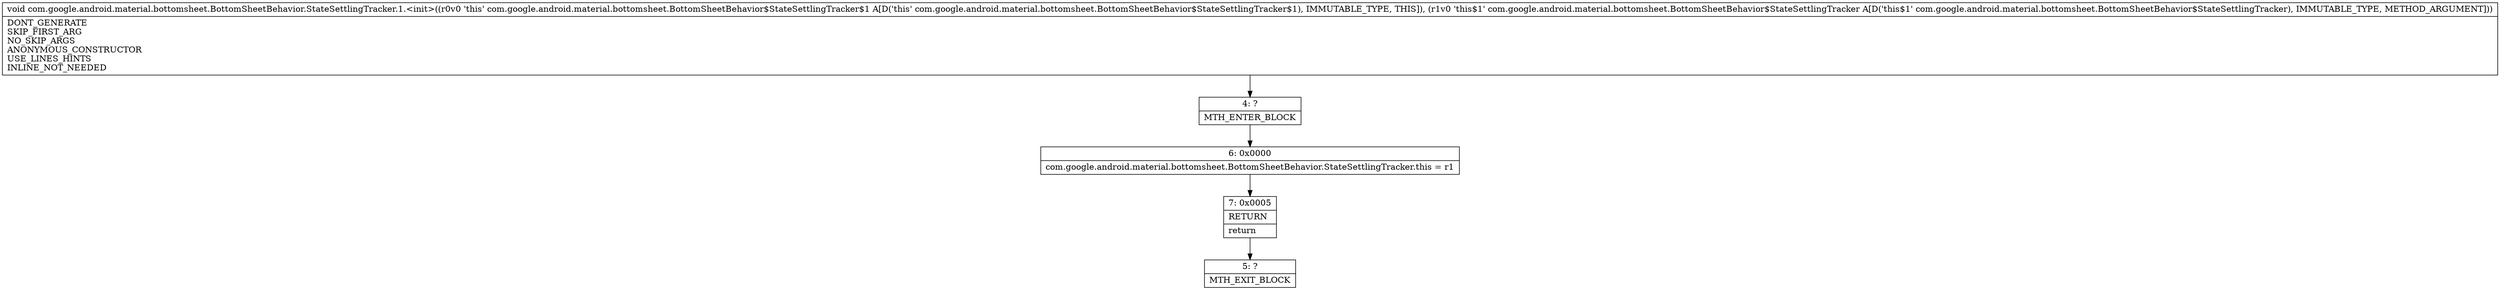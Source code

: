 digraph "CFG forcom.google.android.material.bottomsheet.BottomSheetBehavior.StateSettlingTracker.1.\<init\>(Lcom\/google\/android\/material\/bottomsheet\/BottomSheetBehavior$StateSettlingTracker;)V" {
Node_4 [shape=record,label="{4\:\ ?|MTH_ENTER_BLOCK\l}"];
Node_6 [shape=record,label="{6\:\ 0x0000|com.google.android.material.bottomsheet.BottomSheetBehavior.StateSettlingTracker.this = r1\l}"];
Node_7 [shape=record,label="{7\:\ 0x0005|RETURN\l|return\l}"];
Node_5 [shape=record,label="{5\:\ ?|MTH_EXIT_BLOCK\l}"];
MethodNode[shape=record,label="{void com.google.android.material.bottomsheet.BottomSheetBehavior.StateSettlingTracker.1.\<init\>((r0v0 'this' com.google.android.material.bottomsheet.BottomSheetBehavior$StateSettlingTracker$1 A[D('this' com.google.android.material.bottomsheet.BottomSheetBehavior$StateSettlingTracker$1), IMMUTABLE_TYPE, THIS]), (r1v0 'this$1' com.google.android.material.bottomsheet.BottomSheetBehavior$StateSettlingTracker A[D('this$1' com.google.android.material.bottomsheet.BottomSheetBehavior$StateSettlingTracker), IMMUTABLE_TYPE, METHOD_ARGUMENT]))  | DONT_GENERATE\lSKIP_FIRST_ARG\lNO_SKIP_ARGS\lANONYMOUS_CONSTRUCTOR\lUSE_LINES_HINTS\lINLINE_NOT_NEEDED\l}"];
MethodNode -> Node_4;Node_4 -> Node_6;
Node_6 -> Node_7;
Node_7 -> Node_5;
}

